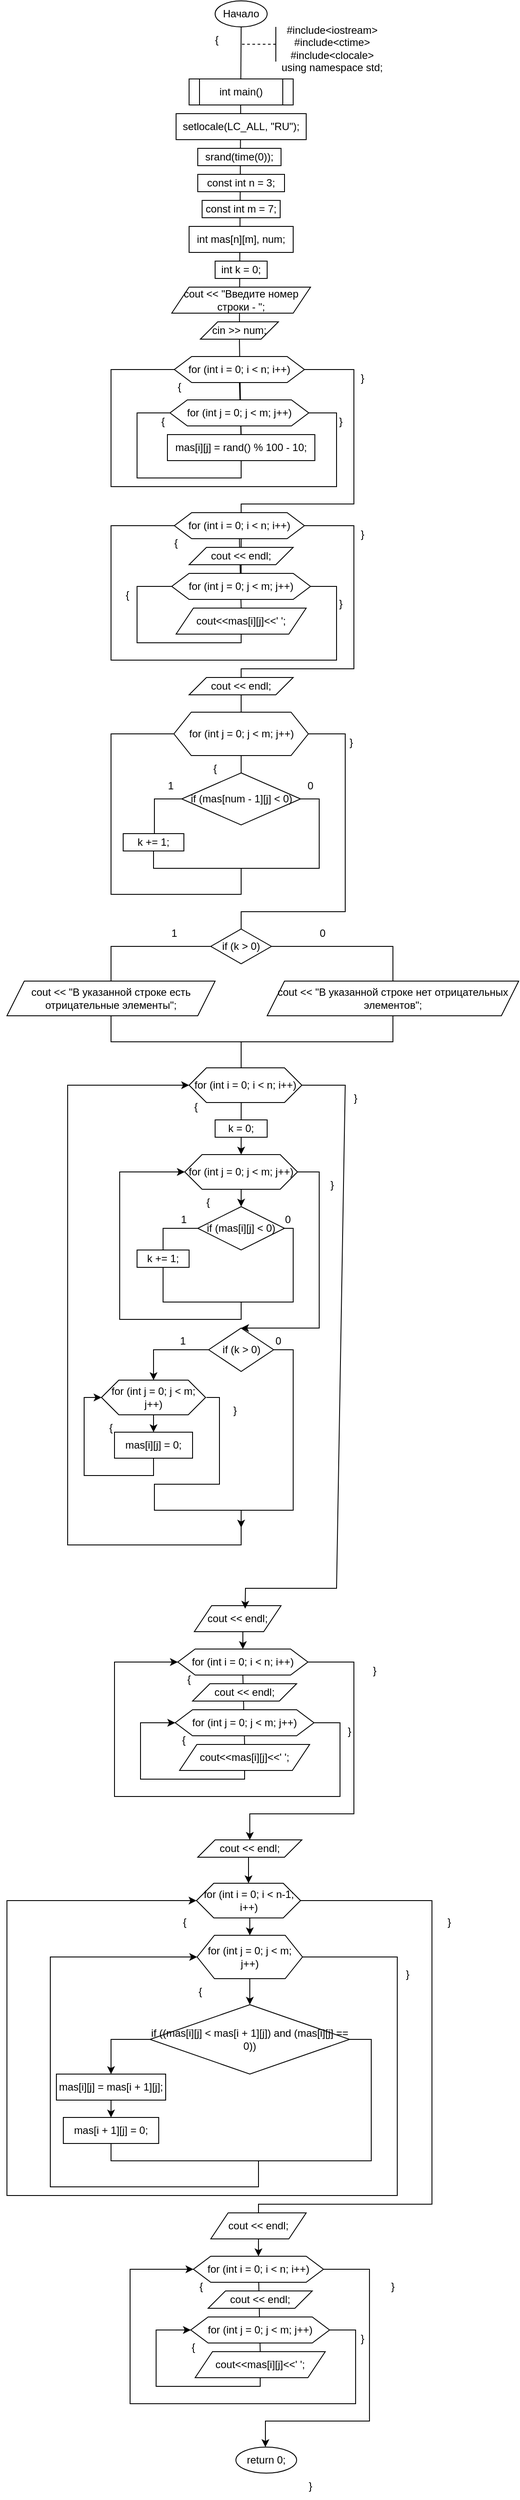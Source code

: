 <mxfile version="24.7.17">
  <diagram name="Страница — 1" id="JIwFbgNnXK1ozLhvX6v1">
    <mxGraphModel dx="2503" dy="1172" grid="1" gridSize="10" guides="1" tooltips="1" connect="1" arrows="1" fold="1" page="1" pageScale="1" pageWidth="827" pageHeight="1169" math="0" shadow="0">
      <root>
        <mxCell id="0" />
        <mxCell id="1" parent="0" />
        <mxCell id="l8vhdtD7TwplGJHoD4nW-23" value="" style="endArrow=none;html=1;rounded=0;entryX=0.5;entryY=1;entryDx=0;entryDy=0;exitX=0.5;exitY=0;exitDx=0;exitDy=0;" edge="1" parent="1" source="l8vhdtD7TwplGJHoD4nW-22" target="l8vhdtD7TwplGJHoD4nW-20">
          <mxGeometry width="50" height="50" relative="1" as="geometry">
            <mxPoint x="490" y="650" as="sourcePoint" />
            <mxPoint x="540" y="600" as="targetPoint" />
          </mxGeometry>
        </mxCell>
        <mxCell id="l8vhdtD7TwplGJHoD4nW-1" value="Начало" style="ellipse;whiteSpace=wrap;html=1;" vertex="1" parent="1">
          <mxGeometry x="450" y="10" width="60" height="30" as="geometry" />
        </mxCell>
        <mxCell id="l8vhdtD7TwplGJHoD4nW-2" value="" style="endArrow=none;html=1;rounded=0;entryX=0.5;entryY=1;entryDx=0;entryDy=0;" edge="1" parent="1" source="l8vhdtD7TwplGJHoD4nW-17" target="l8vhdtD7TwplGJHoD4nW-1">
          <mxGeometry width="50" height="50" relative="1" as="geometry">
            <mxPoint x="480" y="520" as="sourcePoint" />
            <mxPoint x="480" y="300" as="targetPoint" />
          </mxGeometry>
        </mxCell>
        <mxCell id="l8vhdtD7TwplGJHoD4nW-3" value="" style="endArrow=none;dashed=1;html=1;rounded=0;" edge="1" parent="1">
          <mxGeometry width="50" height="50" relative="1" as="geometry">
            <mxPoint x="520" y="60" as="sourcePoint" />
            <mxPoint x="480" y="60" as="targetPoint" />
          </mxGeometry>
        </mxCell>
        <mxCell id="l8vhdtD7TwplGJHoD4nW-4" value="" style="endArrow=none;html=1;rounded=0;" edge="1" parent="1">
          <mxGeometry width="50" height="50" relative="1" as="geometry">
            <mxPoint x="520" y="80" as="sourcePoint" />
            <mxPoint x="520" y="40" as="targetPoint" />
          </mxGeometry>
        </mxCell>
        <mxCell id="l8vhdtD7TwplGJHoD4nW-7" value="#include&amp;lt;iostream&amp;gt;&lt;div&gt;#include&amp;lt;ctime&amp;gt;&lt;br&gt;&lt;/div&gt;&lt;div&gt;#include&amp;lt;clocale&amp;gt;&lt;br&gt;&lt;/div&gt;&lt;div&gt;using namespace std;&lt;br&gt;&lt;/div&gt;" style="text;html=1;align=center;verticalAlign=middle;whiteSpace=wrap;rounded=0;" vertex="1" parent="1">
          <mxGeometry x="520" y="20" width="130" height="90" as="geometry" />
        </mxCell>
        <mxCell id="l8vhdtD7TwplGJHoD4nW-8" value="int main()" style="shape=process;whiteSpace=wrap;html=1;backgroundOutline=1;" vertex="1" parent="1">
          <mxGeometry x="420" y="100" width="120" height="30" as="geometry" />
        </mxCell>
        <mxCell id="l8vhdtD7TwplGJHoD4nW-9" value="setlocale(LC_ALL, &quot;RU&quot;);" style="rounded=0;whiteSpace=wrap;html=1;" vertex="1" parent="1">
          <mxGeometry x="405" y="140" width="150" height="30" as="geometry" />
        </mxCell>
        <mxCell id="l8vhdtD7TwplGJHoD4nW-10" value="srand(time(0));" style="rounded=0;whiteSpace=wrap;html=1;" vertex="1" parent="1">
          <mxGeometry x="430" y="180" width="96" height="20" as="geometry" />
        </mxCell>
        <mxCell id="l8vhdtD7TwplGJHoD4nW-11" value="const int n = 3;" style="rounded=0;whiteSpace=wrap;html=1;" vertex="1" parent="1">
          <mxGeometry x="430" y="210" width="100" height="20" as="geometry" />
        </mxCell>
        <mxCell id="l8vhdtD7TwplGJHoD4nW-12" value="const int m = 7;" style="rounded=0;whiteSpace=wrap;html=1;" vertex="1" parent="1">
          <mxGeometry x="435" y="240" width="90" height="20" as="geometry" />
        </mxCell>
        <mxCell id="l8vhdtD7TwplGJHoD4nW-13" value="int mas[n][m], num;" style="rounded=0;whiteSpace=wrap;html=1;" vertex="1" parent="1">
          <mxGeometry x="420" y="270" width="120" height="30" as="geometry" />
        </mxCell>
        <mxCell id="l8vhdtD7TwplGJHoD4nW-15" value="int k = 0;" style="rounded=0;whiteSpace=wrap;html=1;" vertex="1" parent="1">
          <mxGeometry x="450" y="310" width="60" height="20" as="geometry" />
        </mxCell>
        <mxCell id="l8vhdtD7TwplGJHoD4nW-16" value="cout &lt;&lt; &quot;Введите номер строки - &quot;;" style="shape=parallelogram;perimeter=parallelogramPerimeter;whiteSpace=wrap;html=1;fixedSize=1;" vertex="1" parent="1">
          <mxGeometry x="400" y="340" width="160" height="30" as="geometry" />
        </mxCell>
        <mxCell id="l8vhdtD7TwplGJHoD4nW-18" value="" style="endArrow=none;html=1;rounded=0;entryX=0.5;entryY=1;entryDx=0;entryDy=0;" edge="1" parent="1" target="l8vhdtD7TwplGJHoD4nW-17">
          <mxGeometry width="50" height="50" relative="1" as="geometry">
            <mxPoint x="480" y="520" as="sourcePoint" />
            <mxPoint x="480" y="40" as="targetPoint" />
          </mxGeometry>
        </mxCell>
        <mxCell id="l8vhdtD7TwplGJHoD4nW-17" value="cin &gt;&gt; num;" style="shape=parallelogram;perimeter=parallelogramPerimeter;whiteSpace=wrap;html=1;fixedSize=1;" vertex="1" parent="1">
          <mxGeometry x="433" y="380" width="90" height="20" as="geometry" />
        </mxCell>
        <mxCell id="l8vhdtD7TwplGJHoD4nW-20" value="for (int i = 0; i &lt; n; i++)" style="shape=hexagon;perimeter=hexagonPerimeter2;whiteSpace=wrap;html=1;fixedSize=1;" vertex="1" parent="1">
          <mxGeometry x="403" y="420" width="150" height="30" as="geometry" />
        </mxCell>
        <mxCell id="l8vhdtD7TwplGJHoD4nW-21" value="for (int j = 0; j &lt; m; j++)" style="shape=hexagon;perimeter=hexagonPerimeter2;whiteSpace=wrap;html=1;fixedSize=1;" vertex="1" parent="1">
          <mxGeometry x="398" y="470" width="160" height="30" as="geometry" />
        </mxCell>
        <mxCell id="l8vhdtD7TwplGJHoD4nW-22" value="mas[i][j] = rand() % 100 - 10;" style="rounded=0;whiteSpace=wrap;html=1;" vertex="1" parent="1">
          <mxGeometry x="395" y="510" width="170" height="30" as="geometry" />
        </mxCell>
        <mxCell id="l8vhdtD7TwplGJHoD4nW-24" value="" style="endArrow=none;html=1;rounded=0;entryX=0.5;entryY=1;entryDx=0;entryDy=0;exitX=0;exitY=0.5;exitDx=0;exitDy=0;" edge="1" parent="1" source="l8vhdtD7TwplGJHoD4nW-21" target="l8vhdtD7TwplGJHoD4nW-22">
          <mxGeometry width="50" height="50" relative="1" as="geometry">
            <mxPoint x="490" y="650" as="sourcePoint" />
            <mxPoint x="540" y="600" as="targetPoint" />
            <Array as="points">
              <mxPoint x="360" y="485" />
              <mxPoint x="360" y="560" />
              <mxPoint x="480" y="560" />
            </Array>
          </mxGeometry>
        </mxCell>
        <mxCell id="l8vhdtD7TwplGJHoD4nW-25" value="" style="endArrow=none;html=1;rounded=0;entryX=1;entryY=0.5;entryDx=0;entryDy=0;exitX=0;exitY=0.5;exitDx=0;exitDy=0;" edge="1" parent="1" source="l8vhdtD7TwplGJHoD4nW-20" target="l8vhdtD7TwplGJHoD4nW-21">
          <mxGeometry width="50" height="50" relative="1" as="geometry">
            <mxPoint x="490" y="650" as="sourcePoint" />
            <mxPoint x="540" y="600" as="targetPoint" />
            <Array as="points">
              <mxPoint x="330" y="435" />
              <mxPoint x="330" y="570" />
              <mxPoint x="590" y="570" />
              <mxPoint x="590" y="485" />
            </Array>
          </mxGeometry>
        </mxCell>
        <mxCell id="l8vhdtD7TwplGJHoD4nW-26" value="" style="endArrow=none;html=1;rounded=0;entryX=1;entryY=0.5;entryDx=0;entryDy=0;" edge="1" parent="1" target="l8vhdtD7TwplGJHoD4nW-20">
          <mxGeometry width="50" height="50" relative="1" as="geometry">
            <mxPoint x="480" y="670" as="sourcePoint" />
            <mxPoint x="540" y="600" as="targetPoint" />
            <Array as="points">
              <mxPoint x="480" y="590" />
              <mxPoint x="610" y="590" />
              <mxPoint x="610" y="435" />
            </Array>
          </mxGeometry>
        </mxCell>
        <mxCell id="l8vhdtD7TwplGJHoD4nW-34" value="" style="endArrow=none;html=1;rounded=0;entryX=0.5;entryY=1;entryDx=0;entryDy=0;exitX=0.5;exitY=0;exitDx=0;exitDy=0;" edge="1" parent="1" target="l8vhdtD7TwplGJHoD4nW-35">
          <mxGeometry width="50" height="50" relative="1" as="geometry">
            <mxPoint x="480" y="710" as="sourcePoint" />
            <mxPoint x="540" y="790" as="targetPoint" />
          </mxGeometry>
        </mxCell>
        <mxCell id="l8vhdtD7TwplGJHoD4nW-35" value="for (int i = 0; i &lt; n; i++)" style="shape=hexagon;perimeter=hexagonPerimeter2;whiteSpace=wrap;html=1;fixedSize=1;" vertex="1" parent="1">
          <mxGeometry x="403" y="600" width="150" height="30" as="geometry" />
        </mxCell>
        <mxCell id="l8vhdtD7TwplGJHoD4nW-36" value="for (int j = 0; j &lt; m; j++)" style="shape=hexagon;perimeter=hexagonPerimeter2;whiteSpace=wrap;html=1;fixedSize=1;" vertex="1" parent="1">
          <mxGeometry x="400" y="670" width="160" height="30" as="geometry" />
        </mxCell>
        <mxCell id="l8vhdtD7TwplGJHoD4nW-38" value="" style="endArrow=none;html=1;rounded=0;entryX=0.5;entryY=1;entryDx=0;entryDy=0;exitX=0;exitY=0.5;exitDx=0;exitDy=0;" edge="1" parent="1" source="l8vhdtD7TwplGJHoD4nW-36">
          <mxGeometry width="50" height="50" relative="1" as="geometry">
            <mxPoint x="490" y="840" as="sourcePoint" />
            <mxPoint x="480" y="740" as="targetPoint" />
            <Array as="points">
              <mxPoint x="360" y="685" />
              <mxPoint x="360" y="750" />
              <mxPoint x="480" y="750" />
            </Array>
          </mxGeometry>
        </mxCell>
        <mxCell id="l8vhdtD7TwplGJHoD4nW-39" value="" style="endArrow=none;html=1;rounded=0;entryX=1;entryY=0.5;entryDx=0;entryDy=0;exitX=0;exitY=0.5;exitDx=0;exitDy=0;" edge="1" parent="1" source="l8vhdtD7TwplGJHoD4nW-35" target="l8vhdtD7TwplGJHoD4nW-36">
          <mxGeometry width="50" height="50" relative="1" as="geometry">
            <mxPoint x="490" y="840" as="sourcePoint" />
            <mxPoint x="540" y="790" as="targetPoint" />
            <Array as="points">
              <mxPoint x="330" y="615" />
              <mxPoint x="330" y="770" />
              <mxPoint x="590" y="770" />
              <mxPoint x="590" y="685" />
            </Array>
          </mxGeometry>
        </mxCell>
        <mxCell id="l8vhdtD7TwplGJHoD4nW-40" value="" style="endArrow=none;html=1;rounded=0;entryX=1;entryY=0.5;entryDx=0;entryDy=0;" edge="1" parent="1" target="l8vhdtD7TwplGJHoD4nW-35">
          <mxGeometry width="50" height="50" relative="1" as="geometry">
            <mxPoint x="480" y="860" as="sourcePoint" />
            <mxPoint x="540" y="790" as="targetPoint" />
            <Array as="points">
              <mxPoint x="480" y="780" />
              <mxPoint x="610" y="780" />
              <mxPoint x="610" y="615" />
            </Array>
          </mxGeometry>
        </mxCell>
        <mxCell id="l8vhdtD7TwplGJHoD4nW-41" value="cout &lt;&lt; endl;" style="shape=parallelogram;perimeter=parallelogramPerimeter;whiteSpace=wrap;html=1;fixedSize=1;" vertex="1" parent="1">
          <mxGeometry x="420" y="640" width="120" height="20" as="geometry" />
        </mxCell>
        <mxCell id="l8vhdtD7TwplGJHoD4nW-43" value="cout&amp;lt;&amp;lt;mas[i][j]&amp;lt;&amp;lt;&#39; &#39;;" style="shape=parallelogram;perimeter=parallelogramPerimeter;whiteSpace=wrap;html=1;fixedSize=1;" vertex="1" parent="1">
          <mxGeometry x="405" y="710" width="150" height="30" as="geometry" />
        </mxCell>
        <mxCell id="l8vhdtD7TwplGJHoD4nW-44" value="cout &lt;&lt; endl;" style="shape=parallelogram;perimeter=parallelogramPerimeter;whiteSpace=wrap;html=1;fixedSize=1;" vertex="1" parent="1">
          <mxGeometry x="420" y="790" width="120" height="20" as="geometry" />
        </mxCell>
        <mxCell id="l8vhdtD7TwplGJHoD4nW-45" value="for (int j = 0; j &lt; m; j++)" style="shape=hexagon;perimeter=hexagonPerimeter2;whiteSpace=wrap;html=1;fixedSize=1;" vertex="1" parent="1">
          <mxGeometry x="402.5" y="830" width="155" height="50" as="geometry" />
        </mxCell>
        <mxCell id="l8vhdtD7TwplGJHoD4nW-46" value="if (mas[num - 1][j] &lt; 0)" style="rhombus;whiteSpace=wrap;html=1;" vertex="1" parent="1">
          <mxGeometry x="411.5" y="900" width="137" height="60" as="geometry" />
        </mxCell>
        <mxCell id="l8vhdtD7TwplGJHoD4nW-47" value="" style="endArrow=none;html=1;rounded=0;entryX=0.5;entryY=1;entryDx=0;entryDy=0;exitX=0.5;exitY=0;exitDx=0;exitDy=0;" edge="1" parent="1" source="l8vhdtD7TwplGJHoD4nW-46" target="l8vhdtD7TwplGJHoD4nW-45">
          <mxGeometry width="50" height="50" relative="1" as="geometry">
            <mxPoint x="430" y="800" as="sourcePoint" />
            <mxPoint x="480" y="750" as="targetPoint" />
          </mxGeometry>
        </mxCell>
        <mxCell id="l8vhdtD7TwplGJHoD4nW-48" value="" style="endArrow=none;html=1;rounded=0;entryX=0;entryY=0.5;entryDx=0;entryDy=0;" edge="1" parent="1" target="l8vhdtD7TwplGJHoD4nW-46">
          <mxGeometry width="50" height="50" relative="1" as="geometry">
            <mxPoint x="380" y="970" as="sourcePoint" />
            <mxPoint x="480" y="750" as="targetPoint" />
            <Array as="points">
              <mxPoint x="380" y="930" />
            </Array>
          </mxGeometry>
        </mxCell>
        <mxCell id="l8vhdtD7TwplGJHoD4nW-49" value="k += 1;" style="rounded=0;whiteSpace=wrap;html=1;" vertex="1" parent="1">
          <mxGeometry x="344" y="970" width="70" height="20" as="geometry" />
        </mxCell>
        <mxCell id="l8vhdtD7TwplGJHoD4nW-53" value="" style="endArrow=none;html=1;rounded=0;entryX=1;entryY=0.5;entryDx=0;entryDy=0;exitX=0.5;exitY=1;exitDx=0;exitDy=0;" edge="1" parent="1" source="l8vhdtD7TwplGJHoD4nW-49" target="l8vhdtD7TwplGJHoD4nW-46">
          <mxGeometry width="50" height="50" relative="1" as="geometry">
            <mxPoint x="490" y="1020" as="sourcePoint" />
            <mxPoint x="480" y="750" as="targetPoint" />
            <Array as="points">
              <mxPoint x="379" y="1010" />
              <mxPoint x="570" y="1010" />
              <mxPoint x="570" y="930" />
            </Array>
          </mxGeometry>
        </mxCell>
        <mxCell id="l8vhdtD7TwplGJHoD4nW-54" value="" style="endArrow=none;html=1;rounded=0;exitX=0;exitY=0.5;exitDx=0;exitDy=0;" edge="1" parent="1" source="l8vhdtD7TwplGJHoD4nW-45">
          <mxGeometry width="50" height="50" relative="1" as="geometry">
            <mxPoint x="480" y="1030" as="sourcePoint" />
            <mxPoint x="480" y="1010" as="targetPoint" />
            <Array as="points">
              <mxPoint x="330" y="855" />
              <mxPoint x="330" y="1040" />
              <mxPoint x="480" y="1040" />
            </Array>
          </mxGeometry>
        </mxCell>
        <mxCell id="l8vhdtD7TwplGJHoD4nW-55" value="" style="endArrow=none;html=1;rounded=0;entryX=1;entryY=0.5;entryDx=0;entryDy=0;" edge="1" parent="1" target="l8vhdtD7TwplGJHoD4nW-45">
          <mxGeometry width="50" height="50" relative="1" as="geometry">
            <mxPoint x="480" y="1080" as="sourcePoint" />
            <mxPoint x="480" y="850" as="targetPoint" />
            <Array as="points">
              <mxPoint x="480" y="1060" />
              <mxPoint x="600" y="1060" />
              <mxPoint x="600" y="855" />
            </Array>
          </mxGeometry>
        </mxCell>
        <mxCell id="l8vhdtD7TwplGJHoD4nW-56" value="if (k &gt; 0)" style="rhombus;whiteSpace=wrap;html=1;" vertex="1" parent="1">
          <mxGeometry x="445" y="1080" width="70" height="40" as="geometry" />
        </mxCell>
        <mxCell id="l8vhdtD7TwplGJHoD4nW-57" value="cout &lt;&lt; &quot;В указанной строке есть отрицательные элементы&quot;;" style="shape=parallelogram;perimeter=parallelogramPerimeter;whiteSpace=wrap;html=1;fixedSize=1;" vertex="1" parent="1">
          <mxGeometry x="210" y="1140" width="240" height="40" as="geometry" />
        </mxCell>
        <mxCell id="l8vhdtD7TwplGJHoD4nW-58" value="cout &lt;&lt; &quot;В указанной строке нет отрицательных элементов&quot;;" style="shape=parallelogram;perimeter=parallelogramPerimeter;whiteSpace=wrap;html=1;fixedSize=1;" vertex="1" parent="1">
          <mxGeometry x="510" y="1140" width="290" height="40" as="geometry" />
        </mxCell>
        <mxCell id="l8vhdtD7TwplGJHoD4nW-59" value="" style="endArrow=none;html=1;rounded=0;entryX=0;entryY=0.5;entryDx=0;entryDy=0;exitX=0.5;exitY=0;exitDx=0;exitDy=0;" edge="1" parent="1" source="l8vhdtD7TwplGJHoD4nW-57" target="l8vhdtD7TwplGJHoD4nW-56">
          <mxGeometry width="50" height="50" relative="1" as="geometry">
            <mxPoint x="500" y="1190" as="sourcePoint" />
            <mxPoint x="550" y="1140" as="targetPoint" />
            <Array as="points">
              <mxPoint x="330" y="1100" />
            </Array>
          </mxGeometry>
        </mxCell>
        <mxCell id="l8vhdtD7TwplGJHoD4nW-60" value="" style="endArrow=none;html=1;rounded=0;entryX=1;entryY=0.5;entryDx=0;entryDy=0;exitX=0.5;exitY=0;exitDx=0;exitDy=0;" edge="1" parent="1" source="l8vhdtD7TwplGJHoD4nW-58" target="l8vhdtD7TwplGJHoD4nW-56">
          <mxGeometry width="50" height="50" relative="1" as="geometry">
            <mxPoint x="500" y="1190" as="sourcePoint" />
            <mxPoint x="550" y="1140" as="targetPoint" />
            <Array as="points">
              <mxPoint x="655" y="1100" />
            </Array>
          </mxGeometry>
        </mxCell>
        <mxCell id="l8vhdtD7TwplGJHoD4nW-61" value="" style="endArrow=none;html=1;rounded=0;entryX=0.5;entryY=1;entryDx=0;entryDy=0;exitX=0.5;exitY=1;exitDx=0;exitDy=0;" edge="1" parent="1" source="l8vhdtD7TwplGJHoD4nW-58" target="l8vhdtD7TwplGJHoD4nW-57">
          <mxGeometry width="50" height="50" relative="1" as="geometry">
            <mxPoint x="500" y="1190" as="sourcePoint" />
            <mxPoint x="550" y="1140" as="targetPoint" />
            <Array as="points">
              <mxPoint x="655" y="1210" />
              <mxPoint x="330" y="1210" />
            </Array>
          </mxGeometry>
        </mxCell>
        <mxCell id="l8vhdtD7TwplGJHoD4nW-62" value="" style="endArrow=none;html=1;rounded=0;" edge="1" parent="1">
          <mxGeometry width="50" height="50" relative="1" as="geometry">
            <mxPoint x="480" y="1240" as="sourcePoint" />
            <mxPoint x="480" y="1210" as="targetPoint" />
          </mxGeometry>
        </mxCell>
        <mxCell id="l8vhdtD7TwplGJHoD4nW-63" value="for (int i = 0; i &lt; n; i++)" style="shape=hexagon;perimeter=hexagonPerimeter2;whiteSpace=wrap;html=1;fixedSize=1;" vertex="1" parent="1">
          <mxGeometry x="420" y="1240" width="130" height="40" as="geometry" />
        </mxCell>
        <mxCell id="l8vhdtD7TwplGJHoD4nW-71" style="edgeStyle=orthogonalEdgeStyle;rounded=0;orthogonalLoop=1;jettySize=auto;html=1;exitX=0.5;exitY=1;exitDx=0;exitDy=0;entryX=0.5;entryY=0;entryDx=0;entryDy=0;" edge="1" parent="1" source="l8vhdtD7TwplGJHoD4nW-64" target="l8vhdtD7TwplGJHoD4nW-70">
          <mxGeometry relative="1" as="geometry" />
        </mxCell>
        <mxCell id="l8vhdtD7TwplGJHoD4nW-64" value="k = 0;" style="rounded=0;whiteSpace=wrap;html=1;" vertex="1" parent="1">
          <mxGeometry x="450" y="1300" width="60" height="20" as="geometry" />
        </mxCell>
        <mxCell id="l8vhdtD7TwplGJHoD4nW-65" value="" style="endArrow=none;html=1;rounded=0;entryX=0.462;entryY=1;entryDx=0;entryDy=0;exitX=0.5;exitY=0;exitDx=0;exitDy=0;entryPerimeter=0;" edge="1" parent="1" source="l8vhdtD7TwplGJHoD4nW-64" target="l8vhdtD7TwplGJHoD4nW-63">
          <mxGeometry width="50" height="50" relative="1" as="geometry">
            <mxPoint x="500" y="1190" as="sourcePoint" />
            <mxPoint x="550" y="1140" as="targetPoint" />
          </mxGeometry>
        </mxCell>
        <mxCell id="l8vhdtD7TwplGJHoD4nW-73" style="edgeStyle=orthogonalEdgeStyle;rounded=0;orthogonalLoop=1;jettySize=auto;html=1;exitX=0.5;exitY=1;exitDx=0;exitDy=0;entryX=0.5;entryY=0;entryDx=0;entryDy=0;" edge="1" parent="1" source="l8vhdtD7TwplGJHoD4nW-70">
          <mxGeometry relative="1" as="geometry">
            <mxPoint x="480" y="1400" as="targetPoint" />
          </mxGeometry>
        </mxCell>
        <mxCell id="l8vhdtD7TwplGJHoD4nW-70" value="for (int j = 0; j &lt; m; j++)" style="shape=hexagon;perimeter=hexagonPerimeter2;whiteSpace=wrap;html=1;fixedSize=1;" vertex="1" parent="1">
          <mxGeometry x="415" y="1340" width="130" height="40" as="geometry" />
        </mxCell>
        <mxCell id="l8vhdtD7TwplGJHoD4nW-74" value="if (mas[i][j] &lt; 0)" style="rhombus;whiteSpace=wrap;html=1;" vertex="1" parent="1">
          <mxGeometry x="430" y="1400" width="100" height="50" as="geometry" />
        </mxCell>
        <mxCell id="l8vhdtD7TwplGJHoD4nW-75" value="k += 1;" style="rounded=0;whiteSpace=wrap;html=1;" vertex="1" parent="1">
          <mxGeometry x="360" y="1450" width="60" height="20" as="geometry" />
        </mxCell>
        <mxCell id="l8vhdtD7TwplGJHoD4nW-76" value="" style="endArrow=none;html=1;rounded=0;entryX=0;entryY=0.5;entryDx=0;entryDy=0;exitX=0.5;exitY=0;exitDx=0;exitDy=0;" edge="1" parent="1" source="l8vhdtD7TwplGJHoD4nW-75" target="l8vhdtD7TwplGJHoD4nW-74">
          <mxGeometry width="50" height="50" relative="1" as="geometry">
            <mxPoint x="500" y="1490" as="sourcePoint" />
            <mxPoint x="550" y="1440" as="targetPoint" />
            <Array as="points">
              <mxPoint x="390" y="1425" />
            </Array>
          </mxGeometry>
        </mxCell>
        <mxCell id="l8vhdtD7TwplGJHoD4nW-81" style="edgeStyle=orthogonalEdgeStyle;rounded=0;orthogonalLoop=1;jettySize=auto;html=1;exitX=0;exitY=0.5;exitDx=0;exitDy=0;entryX=0.5;entryY=0;entryDx=0;entryDy=0;" edge="1" parent="1" source="l8vhdtD7TwplGJHoD4nW-79" target="l8vhdtD7TwplGJHoD4nW-80">
          <mxGeometry relative="1" as="geometry" />
        </mxCell>
        <mxCell id="l8vhdtD7TwplGJHoD4nW-79" value="if (k &gt; 0)" style="rhombus;whiteSpace=wrap;html=1;" vertex="1" parent="1">
          <mxGeometry x="442.5" y="1540" width="75" height="50" as="geometry" />
        </mxCell>
        <mxCell id="l8vhdtD7TwplGJHoD4nW-83" style="edgeStyle=orthogonalEdgeStyle;rounded=0;orthogonalLoop=1;jettySize=auto;html=1;exitX=0.5;exitY=1;exitDx=0;exitDy=0;entryX=0.5;entryY=0;entryDx=0;entryDy=0;" edge="1" parent="1" source="l8vhdtD7TwplGJHoD4nW-80" target="l8vhdtD7TwplGJHoD4nW-82">
          <mxGeometry relative="1" as="geometry" />
        </mxCell>
        <mxCell id="l8vhdtD7TwplGJHoD4nW-80" value="for (int j = 0; j &lt; m; j++)" style="shape=hexagon;perimeter=hexagonPerimeter2;whiteSpace=wrap;html=1;fixedSize=1;" vertex="1" parent="1">
          <mxGeometry x="319" y="1600" width="120" height="40" as="geometry" />
        </mxCell>
        <mxCell id="l8vhdtD7TwplGJHoD4nW-84" style="edgeStyle=orthogonalEdgeStyle;rounded=0;orthogonalLoop=1;jettySize=auto;html=1;exitX=0.5;exitY=1;exitDx=0;exitDy=0;entryX=0;entryY=0.5;entryDx=0;entryDy=0;" edge="1" parent="1" source="l8vhdtD7TwplGJHoD4nW-82" target="l8vhdtD7TwplGJHoD4nW-80">
          <mxGeometry relative="1" as="geometry" />
        </mxCell>
        <mxCell id="l8vhdtD7TwplGJHoD4nW-82" value="mas[i][j] = 0;" style="rounded=0;whiteSpace=wrap;html=1;" vertex="1" parent="1">
          <mxGeometry x="334" y="1660" width="90" height="30" as="geometry" />
        </mxCell>
        <mxCell id="l8vhdtD7TwplGJHoD4nW-87" value="" style="endArrow=classic;html=1;rounded=0;" edge="1" parent="1">
          <mxGeometry width="50" height="50" relative="1" as="geometry">
            <mxPoint x="440" y="1620" as="sourcePoint" />
            <mxPoint x="480" y="1770" as="targetPoint" />
            <Array as="points">
              <mxPoint x="455" y="1620" />
              <mxPoint x="455" y="1720" />
              <mxPoint x="380" y="1720" />
              <mxPoint x="380" y="1750" />
              <mxPoint x="480" y="1750" />
            </Array>
          </mxGeometry>
        </mxCell>
        <mxCell id="l8vhdtD7TwplGJHoD4nW-88" value="" style="endArrow=classic;html=1;rounded=0;exitX=1;exitY=0.5;exitDx=0;exitDy=0;entryX=0;entryY=0.5;entryDx=0;entryDy=0;" edge="1" parent="1" source="l8vhdtD7TwplGJHoD4nW-79" target="l8vhdtD7TwplGJHoD4nW-63">
          <mxGeometry width="50" height="50" relative="1" as="geometry">
            <mxPoint x="450" y="1580" as="sourcePoint" />
            <mxPoint x="430" y="1790" as="targetPoint" />
            <Array as="points">
              <mxPoint x="540" y="1565" />
              <mxPoint x="540" y="1750" />
              <mxPoint x="480" y="1750" />
              <mxPoint x="480" y="1790" />
              <mxPoint x="280" y="1790" />
              <mxPoint x="280" y="1360" />
              <mxPoint x="280" y="1260" />
            </Array>
          </mxGeometry>
        </mxCell>
        <mxCell id="l8vhdtD7TwplGJHoD4nW-100" style="edgeStyle=orthogonalEdgeStyle;rounded=0;orthogonalLoop=1;jettySize=auto;html=1;exitX=0.5;exitY=1;exitDx=0;exitDy=0;entryX=0.5;entryY=0;entryDx=0;entryDy=0;" edge="1" parent="1" source="l8vhdtD7TwplGJHoD4nW-91" target="l8vhdtD7TwplGJHoD4nW-93">
          <mxGeometry relative="1" as="geometry" />
        </mxCell>
        <mxCell id="l8vhdtD7TwplGJHoD4nW-91" value="cout &lt;&lt; endl;" style="shape=parallelogram;perimeter=parallelogramPerimeter;whiteSpace=wrap;html=1;fixedSize=1;" vertex="1" parent="1">
          <mxGeometry x="426" y="1860" width="100" height="30" as="geometry" />
        </mxCell>
        <mxCell id="l8vhdtD7TwplGJHoD4nW-92" value="" style="endArrow=none;html=1;rounded=0;entryX=0.5;entryY=1;entryDx=0;entryDy=0;exitX=0.5;exitY=0;exitDx=0;exitDy=0;" edge="1" parent="1" target="l8vhdtD7TwplGJHoD4nW-93">
          <mxGeometry width="50" height="50" relative="1" as="geometry">
            <mxPoint x="484" y="2020" as="sourcePoint" />
            <mxPoint x="544" y="2100" as="targetPoint" />
          </mxGeometry>
        </mxCell>
        <mxCell id="l8vhdtD7TwplGJHoD4nW-102" style="edgeStyle=orthogonalEdgeStyle;rounded=0;orthogonalLoop=1;jettySize=auto;html=1;exitX=1;exitY=0.5;exitDx=0;exitDy=0;entryX=0.5;entryY=0;entryDx=0;entryDy=0;" edge="1" parent="1" source="l8vhdtD7TwplGJHoD4nW-93" target="l8vhdtD7TwplGJHoD4nW-99">
          <mxGeometry relative="1" as="geometry">
            <mxPoint x="530" y="2090" as="targetPoint" />
            <Array as="points">
              <mxPoint x="610" y="1925" />
              <mxPoint x="610" y="2100" />
              <mxPoint x="490" y="2100" />
            </Array>
          </mxGeometry>
        </mxCell>
        <mxCell id="l8vhdtD7TwplGJHoD4nW-93" value="for (int i = 0; i &lt; n; i++)" style="shape=hexagon;perimeter=hexagonPerimeter2;whiteSpace=wrap;html=1;fixedSize=1;" vertex="1" parent="1">
          <mxGeometry x="407" y="1910" width="150" height="30" as="geometry" />
        </mxCell>
        <mxCell id="l8vhdtD7TwplGJHoD4nW-94" value="for (int j = 0; j &lt; m; j++)" style="shape=hexagon;perimeter=hexagonPerimeter2;whiteSpace=wrap;html=1;fixedSize=1;" vertex="1" parent="1">
          <mxGeometry x="404" y="1980" width="160" height="30" as="geometry" />
        </mxCell>
        <mxCell id="l8vhdtD7TwplGJHoD4nW-95" value="" style="endArrow=none;html=1;rounded=0;entryX=0.5;entryY=1;entryDx=0;entryDy=0;exitX=0;exitY=0.5;exitDx=0;exitDy=0;" edge="1" parent="1" source="l8vhdtD7TwplGJHoD4nW-94">
          <mxGeometry width="50" height="50" relative="1" as="geometry">
            <mxPoint x="494" y="2150" as="sourcePoint" />
            <mxPoint x="484" y="2050" as="targetPoint" />
            <Array as="points">
              <mxPoint x="364" y="1995" />
              <mxPoint x="364" y="2060" />
              <mxPoint x="484" y="2060" />
            </Array>
          </mxGeometry>
        </mxCell>
        <mxCell id="l8vhdtD7TwplGJHoD4nW-96" value="" style="endArrow=none;html=1;rounded=0;entryX=1;entryY=0.5;entryDx=0;entryDy=0;exitX=0;exitY=0.5;exitDx=0;exitDy=0;" edge="1" parent="1" source="l8vhdtD7TwplGJHoD4nW-93" target="l8vhdtD7TwplGJHoD4nW-94">
          <mxGeometry width="50" height="50" relative="1" as="geometry">
            <mxPoint x="494" y="2150" as="sourcePoint" />
            <mxPoint x="544" y="2100" as="targetPoint" />
            <Array as="points">
              <mxPoint x="334" y="1925" />
              <mxPoint x="334" y="2080" />
              <mxPoint x="594" y="2080" />
              <mxPoint x="594" y="1995" />
            </Array>
          </mxGeometry>
        </mxCell>
        <mxCell id="l8vhdtD7TwplGJHoD4nW-97" value="cout &lt;&lt; endl;" style="shape=parallelogram;perimeter=parallelogramPerimeter;whiteSpace=wrap;html=1;fixedSize=1;" vertex="1" parent="1">
          <mxGeometry x="424" y="1950" width="120" height="20" as="geometry" />
        </mxCell>
        <mxCell id="l8vhdtD7TwplGJHoD4nW-98" value="cout&amp;lt;&amp;lt;mas[i][j]&amp;lt;&amp;lt;&#39; &#39;;" style="shape=parallelogram;perimeter=parallelogramPerimeter;whiteSpace=wrap;html=1;fixedSize=1;" vertex="1" parent="1">
          <mxGeometry x="409" y="2020" width="150" height="30" as="geometry" />
        </mxCell>
        <mxCell id="l8vhdtD7TwplGJHoD4nW-105" style="edgeStyle=orthogonalEdgeStyle;rounded=0;orthogonalLoop=1;jettySize=auto;html=1;exitX=0.5;exitY=1;exitDx=0;exitDy=0;entryX=0.5;entryY=0;entryDx=0;entryDy=0;" edge="1" parent="1" source="l8vhdtD7TwplGJHoD4nW-99" target="l8vhdtD7TwplGJHoD4nW-104">
          <mxGeometry relative="1" as="geometry" />
        </mxCell>
        <mxCell id="l8vhdtD7TwplGJHoD4nW-99" value="cout &lt;&lt; endl;" style="shape=parallelogram;perimeter=parallelogramPerimeter;whiteSpace=wrap;html=1;fixedSize=1;" vertex="1" parent="1">
          <mxGeometry x="430" y="2130" width="120" height="20" as="geometry" />
        </mxCell>
        <mxCell id="l8vhdtD7TwplGJHoD4nW-101" value="" style="endArrow=classic;html=1;rounded=0;entryX=0;entryY=0.5;entryDx=0;entryDy=0;" edge="1" parent="1" target="l8vhdtD7TwplGJHoD4nW-93">
          <mxGeometry width="50" height="50" relative="1" as="geometry">
            <mxPoint x="340" y="1925" as="sourcePoint" />
            <mxPoint x="384" y="1880" as="targetPoint" />
          </mxGeometry>
        </mxCell>
        <mxCell id="l8vhdtD7TwplGJHoD4nW-103" value="" style="endArrow=classic;html=1;rounded=0;entryX=0;entryY=0.5;entryDx=0;entryDy=0;" edge="1" parent="1" target="l8vhdtD7TwplGJHoD4nW-94">
          <mxGeometry width="50" height="50" relative="1" as="geometry">
            <mxPoint x="370" y="1995" as="sourcePoint" />
            <mxPoint x="460" y="1990" as="targetPoint" />
          </mxGeometry>
        </mxCell>
        <mxCell id="l8vhdtD7TwplGJHoD4nW-107" style="edgeStyle=orthogonalEdgeStyle;rounded=0;orthogonalLoop=1;jettySize=auto;html=1;exitX=0.5;exitY=1;exitDx=0;exitDy=0;entryX=0.5;entryY=0;entryDx=0;entryDy=0;" edge="1" parent="1" source="l8vhdtD7TwplGJHoD4nW-104" target="l8vhdtD7TwplGJHoD4nW-106">
          <mxGeometry relative="1" as="geometry" />
        </mxCell>
        <mxCell id="l8vhdtD7TwplGJHoD4nW-104" value="for (int i = 0; i &lt; n-1; i++)" style="shape=hexagon;perimeter=hexagonPerimeter2;whiteSpace=wrap;html=1;fixedSize=1;" vertex="1" parent="1">
          <mxGeometry x="428.5" y="2180" width="120" height="40" as="geometry" />
        </mxCell>
        <mxCell id="l8vhdtD7TwplGJHoD4nW-109" style="edgeStyle=orthogonalEdgeStyle;rounded=0;orthogonalLoop=1;jettySize=auto;html=1;exitX=0.5;exitY=1;exitDx=0;exitDy=0;entryX=0.5;entryY=0;entryDx=0;entryDy=0;" edge="1" parent="1" source="l8vhdtD7TwplGJHoD4nW-106" target="l8vhdtD7TwplGJHoD4nW-108">
          <mxGeometry relative="1" as="geometry" />
        </mxCell>
        <mxCell id="l8vhdtD7TwplGJHoD4nW-106" value="for (int j = 0; j &lt; m; j++)" style="shape=hexagon;perimeter=hexagonPerimeter2;whiteSpace=wrap;html=1;fixedSize=1;" vertex="1" parent="1">
          <mxGeometry x="429.25" y="2240" width="121.5" height="50" as="geometry" />
        </mxCell>
        <mxCell id="l8vhdtD7TwplGJHoD4nW-111" style="edgeStyle=orthogonalEdgeStyle;rounded=0;orthogonalLoop=1;jettySize=auto;html=1;exitX=0;exitY=0.5;exitDx=0;exitDy=0;entryX=0.5;entryY=0;entryDx=0;entryDy=0;" edge="1" parent="1" source="l8vhdtD7TwplGJHoD4nW-108" target="l8vhdtD7TwplGJHoD4nW-110">
          <mxGeometry relative="1" as="geometry" />
        </mxCell>
        <mxCell id="l8vhdtD7TwplGJHoD4nW-108" value="if ((mas[i][j] &lt; mas[i + 1][j]) and (mas[i][j] == 0))" style="rhombus;whiteSpace=wrap;html=1;" vertex="1" parent="1">
          <mxGeometry x="375" y="2320" width="230" height="80" as="geometry" />
        </mxCell>
        <mxCell id="l8vhdtD7TwplGJHoD4nW-113" style="edgeStyle=orthogonalEdgeStyle;rounded=0;orthogonalLoop=1;jettySize=auto;html=1;exitX=0.5;exitY=1;exitDx=0;exitDy=0;entryX=0.5;entryY=0;entryDx=0;entryDy=0;" edge="1" parent="1" source="l8vhdtD7TwplGJHoD4nW-110" target="l8vhdtD7TwplGJHoD4nW-112">
          <mxGeometry relative="1" as="geometry" />
        </mxCell>
        <mxCell id="l8vhdtD7TwplGJHoD4nW-110" value="mas[i][j] = mas[i + 1][j];" style="rounded=0;whiteSpace=wrap;html=1;" vertex="1" parent="1">
          <mxGeometry x="267" y="2400" width="126" height="30" as="geometry" />
        </mxCell>
        <mxCell id="l8vhdtD7TwplGJHoD4nW-112" value="mas[i + 1][j] = 0;" style="rounded=0;whiteSpace=wrap;html=1;" vertex="1" parent="1">
          <mxGeometry x="275" y="2450" width="110" height="30" as="geometry" />
        </mxCell>
        <mxCell id="l8vhdtD7TwplGJHoD4nW-114" value="" style="endArrow=none;html=1;rounded=0;entryX=1;entryY=0.5;entryDx=0;entryDy=0;exitX=0.5;exitY=1;exitDx=0;exitDy=0;" edge="1" parent="1" source="l8vhdtD7TwplGJHoD4nW-112" target="l8vhdtD7TwplGJHoD4nW-108">
          <mxGeometry width="50" height="50" relative="1" as="geometry">
            <mxPoint x="510" y="2520" as="sourcePoint" />
            <mxPoint x="560" y="2470" as="targetPoint" />
            <Array as="points">
              <mxPoint x="330" y="2500" />
              <mxPoint x="630" y="2500" />
              <mxPoint x="630" y="2440" />
              <mxPoint x="630" y="2360" />
            </Array>
          </mxGeometry>
        </mxCell>
        <mxCell id="l8vhdtD7TwplGJHoD4nW-115" value="" style="endArrow=classic;html=1;rounded=0;entryX=0;entryY=0.5;entryDx=0;entryDy=0;" edge="1" parent="1" target="l8vhdtD7TwplGJHoD4nW-106">
          <mxGeometry width="50" height="50" relative="1" as="geometry">
            <mxPoint x="500" y="2500" as="sourcePoint" />
            <mxPoint x="500" y="2520" as="targetPoint" />
            <Array as="points">
              <mxPoint x="500" y="2530" />
              <mxPoint x="260" y="2530" />
              <mxPoint x="260" y="2265" />
            </Array>
          </mxGeometry>
        </mxCell>
        <mxCell id="l8vhdtD7TwplGJHoD4nW-118" value="" style="endArrow=none;html=1;rounded=0;exitX=0.5;exitY=0;exitDx=0;exitDy=0;" edge="1" parent="1" target="l8vhdtD7TwplGJHoD4nW-120">
          <mxGeometry width="50" height="50" relative="1" as="geometry">
            <mxPoint x="501.97" y="2720" as="sourcePoint" />
            <mxPoint x="561.97" y="2800" as="targetPoint" />
          </mxGeometry>
        </mxCell>
        <mxCell id="l8vhdtD7TwplGJHoD4nW-119" style="edgeStyle=orthogonalEdgeStyle;rounded=0;orthogonalLoop=1;jettySize=auto;html=1;exitX=1;exitY=0.5;exitDx=0;exitDy=0;entryX=0.5;entryY=0;entryDx=0;entryDy=0;" edge="1" parent="1" source="l8vhdtD7TwplGJHoD4nW-120">
          <mxGeometry relative="1" as="geometry">
            <mxPoint x="507.97" y="2830" as="targetPoint" />
            <Array as="points">
              <mxPoint x="627.97" y="2625" />
              <mxPoint x="627.97" y="2800" />
              <mxPoint x="507.97" y="2800" />
            </Array>
          </mxGeometry>
        </mxCell>
        <mxCell id="l8vhdtD7TwplGJHoD4nW-120" value="for (int i = 0; i &lt; n; i++)" style="shape=hexagon;perimeter=hexagonPerimeter2;whiteSpace=wrap;html=1;fixedSize=1;" vertex="1" parent="1">
          <mxGeometry x="424.97" y="2610" width="150" height="30" as="geometry" />
        </mxCell>
        <mxCell id="l8vhdtD7TwplGJHoD4nW-121" value="for (int j = 0; j &lt; m; j++)" style="shape=hexagon;perimeter=hexagonPerimeter2;whiteSpace=wrap;html=1;fixedSize=1;" vertex="1" parent="1">
          <mxGeometry x="421.97" y="2680" width="160" height="30" as="geometry" />
        </mxCell>
        <mxCell id="l8vhdtD7TwplGJHoD4nW-122" value="" style="endArrow=none;html=1;rounded=0;entryX=0.5;entryY=1;entryDx=0;entryDy=0;exitX=0;exitY=0.5;exitDx=0;exitDy=0;" edge="1" parent="1" source="l8vhdtD7TwplGJHoD4nW-121">
          <mxGeometry width="50" height="50" relative="1" as="geometry">
            <mxPoint x="511.97" y="2850" as="sourcePoint" />
            <mxPoint x="501.97" y="2750" as="targetPoint" />
            <Array as="points">
              <mxPoint x="381.97" y="2695" />
              <mxPoint x="381.97" y="2760" />
              <mxPoint x="501.97" y="2760" />
            </Array>
          </mxGeometry>
        </mxCell>
        <mxCell id="l8vhdtD7TwplGJHoD4nW-123" value="" style="endArrow=none;html=1;rounded=0;entryX=1;entryY=0.5;entryDx=0;entryDy=0;exitX=0;exitY=0.5;exitDx=0;exitDy=0;" edge="1" parent="1" source="l8vhdtD7TwplGJHoD4nW-120" target="l8vhdtD7TwplGJHoD4nW-121">
          <mxGeometry width="50" height="50" relative="1" as="geometry">
            <mxPoint x="511.97" y="2850" as="sourcePoint" />
            <mxPoint x="561.97" y="2800" as="targetPoint" />
            <Array as="points">
              <mxPoint x="351.97" y="2625" />
              <mxPoint x="351.97" y="2780" />
              <mxPoint x="611.97" y="2780" />
              <mxPoint x="611.97" y="2695" />
            </Array>
          </mxGeometry>
        </mxCell>
        <mxCell id="l8vhdtD7TwplGJHoD4nW-124" value="cout &lt;&lt; endl;" style="shape=parallelogram;perimeter=parallelogramPerimeter;whiteSpace=wrap;html=1;fixedSize=1;" vertex="1" parent="1">
          <mxGeometry x="441.97" y="2650" width="120" height="20" as="geometry" />
        </mxCell>
        <mxCell id="l8vhdtD7TwplGJHoD4nW-125" value="cout&amp;lt;&amp;lt;mas[i][j]&amp;lt;&amp;lt;&#39; &#39;;" style="shape=parallelogram;perimeter=parallelogramPerimeter;whiteSpace=wrap;html=1;fixedSize=1;" vertex="1" parent="1">
          <mxGeometry x="426.97" y="2720" width="150" height="30" as="geometry" />
        </mxCell>
        <mxCell id="l8vhdtD7TwplGJHoD4nW-126" value="" style="endArrow=classic;html=1;rounded=0;entryX=0;entryY=0.5;entryDx=0;entryDy=0;" edge="1" parent="1" target="l8vhdtD7TwplGJHoD4nW-120">
          <mxGeometry width="50" height="50" relative="1" as="geometry">
            <mxPoint x="357.97" y="2625" as="sourcePoint" />
            <mxPoint x="401.97" y="2580" as="targetPoint" />
          </mxGeometry>
        </mxCell>
        <mxCell id="l8vhdtD7TwplGJHoD4nW-127" value="" style="endArrow=classic;html=1;rounded=0;entryX=0;entryY=0.5;entryDx=0;entryDy=0;" edge="1" parent="1" target="l8vhdtD7TwplGJHoD4nW-121">
          <mxGeometry width="50" height="50" relative="1" as="geometry">
            <mxPoint x="387.97" y="2695" as="sourcePoint" />
            <mxPoint x="477.97" y="2690" as="targetPoint" />
          </mxGeometry>
        </mxCell>
        <mxCell id="l8vhdtD7TwplGJHoD4nW-128" value="return 0;" style="ellipse;whiteSpace=wrap;html=1;" vertex="1" parent="1">
          <mxGeometry x="473.97" y="2830" width="70" height="30" as="geometry" />
        </mxCell>
        <mxCell id="l8vhdtD7TwplGJHoD4nW-129" value="{" style="text;html=1;align=center;verticalAlign=middle;whiteSpace=wrap;rounded=0;" vertex="1" parent="1">
          <mxGeometry x="422" y="40" width="60" height="30" as="geometry" />
        </mxCell>
        <mxCell id="l8vhdtD7TwplGJHoD4nW-130" value="{" style="text;html=1;align=center;verticalAlign=middle;whiteSpace=wrap;rounded=0;" vertex="1" parent="1">
          <mxGeometry x="379" y="440" width="60" height="30" as="geometry" />
        </mxCell>
        <mxCell id="l8vhdtD7TwplGJHoD4nW-131" value="{" style="text;html=1;align=center;verticalAlign=middle;whiteSpace=wrap;rounded=0;" vertex="1" parent="1">
          <mxGeometry x="360" y="480" width="60" height="30" as="geometry" />
        </mxCell>
        <mxCell id="l8vhdtD7TwplGJHoD4nW-132" value="}" style="text;html=1;align=center;verticalAlign=middle;whiteSpace=wrap;rounded=0;" vertex="1" parent="1">
          <mxGeometry x="590" y="430" width="60" height="30" as="geometry" />
        </mxCell>
        <mxCell id="l8vhdtD7TwplGJHoD4nW-133" value="}" style="text;html=1;align=center;verticalAlign=middle;whiteSpace=wrap;rounded=0;" vertex="1" parent="1">
          <mxGeometry x="565" y="480" width="60" height="30" as="geometry" />
        </mxCell>
        <mxCell id="l8vhdtD7TwplGJHoD4nW-135" value="{" style="text;html=1;align=center;verticalAlign=middle;whiteSpace=wrap;rounded=0;" vertex="1" parent="1">
          <mxGeometry x="375" y="620" width="60" height="30" as="geometry" />
        </mxCell>
        <mxCell id="l8vhdtD7TwplGJHoD4nW-136" value="{" style="text;html=1;align=center;verticalAlign=middle;whiteSpace=wrap;rounded=0;" vertex="1" parent="1">
          <mxGeometry x="319" y="680" width="60" height="30" as="geometry" />
        </mxCell>
        <mxCell id="l8vhdtD7TwplGJHoD4nW-137" value="}" style="text;html=1;align=center;verticalAlign=middle;whiteSpace=wrap;rounded=0;" vertex="1" parent="1">
          <mxGeometry x="565" y="690" width="60" height="30" as="geometry" />
        </mxCell>
        <mxCell id="l8vhdtD7TwplGJHoD4nW-138" value="}" style="text;html=1;align=center;verticalAlign=middle;whiteSpace=wrap;rounded=0;" vertex="1" parent="1">
          <mxGeometry x="590" y="610" width="60" height="30" as="geometry" />
        </mxCell>
        <mxCell id="l8vhdtD7TwplGJHoD4nW-139" value="{" style="text;html=1;align=center;verticalAlign=middle;whiteSpace=wrap;rounded=0;" vertex="1" parent="1">
          <mxGeometry x="420" y="880" width="60" height="30" as="geometry" />
        </mxCell>
        <mxCell id="l8vhdtD7TwplGJHoD4nW-140" value="}" style="text;html=1;align=center;verticalAlign=middle;whiteSpace=wrap;rounded=0;" vertex="1" parent="1">
          <mxGeometry x="577" y="850" width="60" height="30" as="geometry" />
        </mxCell>
        <mxCell id="l8vhdtD7TwplGJHoD4nW-141" value="1" style="text;html=1;align=center;verticalAlign=middle;whiteSpace=wrap;rounded=0;" vertex="1" parent="1">
          <mxGeometry x="368.5" y="900" width="60" height="30" as="geometry" />
        </mxCell>
        <mxCell id="l8vhdtD7TwplGJHoD4nW-142" value="0" style="text;html=1;align=center;verticalAlign=middle;whiteSpace=wrap;rounded=0;" vertex="1" parent="1">
          <mxGeometry x="530" y="900" width="60" height="30" as="geometry" />
        </mxCell>
        <mxCell id="l8vhdtD7TwplGJHoD4nW-143" value="1" style="text;html=1;align=center;verticalAlign=middle;whiteSpace=wrap;rounded=0;" vertex="1" parent="1">
          <mxGeometry x="373" y="1070" width="60" height="30" as="geometry" />
        </mxCell>
        <mxCell id="l8vhdtD7TwplGJHoD4nW-144" value="0" style="text;html=1;align=center;verticalAlign=middle;whiteSpace=wrap;rounded=0;" vertex="1" parent="1">
          <mxGeometry x="544" y="1070" width="60" height="30" as="geometry" />
        </mxCell>
        <mxCell id="l8vhdtD7TwplGJHoD4nW-145" value="" style="endArrow=none;html=1;rounded=0;entryX=0.5;entryY=1;entryDx=0;entryDy=0;" edge="1" parent="1" target="l8vhdtD7TwplGJHoD4nW-75">
          <mxGeometry width="50" height="50" relative="1" as="geometry">
            <mxPoint x="480" y="1510" as="sourcePoint" />
            <mxPoint x="350" y="1560" as="targetPoint" />
            <Array as="points">
              <mxPoint x="390" y="1510" />
            </Array>
          </mxGeometry>
        </mxCell>
        <mxCell id="l8vhdtD7TwplGJHoD4nW-146" value="" style="endArrow=none;html=1;rounded=0;entryX=1;entryY=0.5;entryDx=0;entryDy=0;" edge="1" parent="1" target="l8vhdtD7TwplGJHoD4nW-74">
          <mxGeometry width="50" height="50" relative="1" as="geometry">
            <mxPoint x="480" y="1510" as="sourcePoint" />
            <mxPoint x="350" y="1560" as="targetPoint" />
            <Array as="points">
              <mxPoint x="540" y="1510" />
              <mxPoint x="540" y="1425" />
            </Array>
          </mxGeometry>
        </mxCell>
        <mxCell id="l8vhdtD7TwplGJHoD4nW-147" value="" style="endArrow=classic;html=1;rounded=0;entryX=0;entryY=0.5;entryDx=0;entryDy=0;" edge="1" parent="1" target="l8vhdtD7TwplGJHoD4nW-70">
          <mxGeometry width="50" height="50" relative="1" as="geometry">
            <mxPoint x="480" y="1510" as="sourcePoint" />
            <mxPoint x="350" y="1560" as="targetPoint" />
            <Array as="points">
              <mxPoint x="480" y="1530" />
              <mxPoint x="340" y="1530" />
              <mxPoint x="340" y="1360" />
            </Array>
          </mxGeometry>
        </mxCell>
        <mxCell id="l8vhdtD7TwplGJHoD4nW-148" value="" style="endArrow=classic;html=1;rounded=0;entryX=0.5;entryY=0;entryDx=0;entryDy=0;exitX=1;exitY=0.5;exitDx=0;exitDy=0;" edge="1" parent="1" source="l8vhdtD7TwplGJHoD4nW-70" target="l8vhdtD7TwplGJHoD4nW-79">
          <mxGeometry width="50" height="50" relative="1" as="geometry">
            <mxPoint x="300" y="1720" as="sourcePoint" />
            <mxPoint x="350" y="1670" as="targetPoint" />
            <Array as="points">
              <mxPoint x="570" y="1360" />
              <mxPoint x="570" y="1540" />
            </Array>
          </mxGeometry>
        </mxCell>
        <mxCell id="l8vhdtD7TwplGJHoD4nW-149" value="" style="endArrow=classic;html=1;rounded=0;exitX=1;exitY=0.5;exitDx=0;exitDy=0;entryX=0.586;entryY=0.115;entryDx=0;entryDy=0;entryPerimeter=0;" edge="1" parent="1" source="l8vhdtD7TwplGJHoD4nW-63" target="l8vhdtD7TwplGJHoD4nW-91">
          <mxGeometry width="50" height="50" relative="1" as="geometry">
            <mxPoint x="300" y="1610" as="sourcePoint" />
            <mxPoint x="350" y="1560" as="targetPoint" />
            <Array as="points">
              <mxPoint x="600" y="1260" />
              <mxPoint x="590" y="1840" />
              <mxPoint x="485" y="1840" />
            </Array>
          </mxGeometry>
        </mxCell>
        <mxCell id="l8vhdtD7TwplGJHoD4nW-150" value="{" style="text;html=1;align=center;verticalAlign=middle;whiteSpace=wrap;rounded=0;" vertex="1" parent="1">
          <mxGeometry x="398" y="1270" width="60" height="30" as="geometry" />
        </mxCell>
        <mxCell id="l8vhdtD7TwplGJHoD4nW-151" value="{" style="text;html=1;align=center;verticalAlign=middle;whiteSpace=wrap;rounded=0;" vertex="1" parent="1">
          <mxGeometry x="411.5" y="1380" width="60" height="30" as="geometry" />
        </mxCell>
        <mxCell id="l8vhdtD7TwplGJHoD4nW-152" value="}" style="text;html=1;align=center;verticalAlign=middle;whiteSpace=wrap;rounded=0;" vertex="1" parent="1">
          <mxGeometry x="582" y="1260" width="60" height="30" as="geometry" />
        </mxCell>
        <mxCell id="l8vhdtD7TwplGJHoD4nW-153" value="}" style="text;html=1;align=center;verticalAlign=middle;whiteSpace=wrap;rounded=0;" vertex="1" parent="1">
          <mxGeometry x="555" y="1360" width="60" height="30" as="geometry" />
        </mxCell>
        <mxCell id="l8vhdtD7TwplGJHoD4nW-154" value="1" style="text;html=1;align=center;verticalAlign=middle;whiteSpace=wrap;rounded=0;" vertex="1" parent="1">
          <mxGeometry x="384" y="1400" width="60" height="30" as="geometry" />
        </mxCell>
        <mxCell id="l8vhdtD7TwplGJHoD4nW-155" value="0" style="text;html=1;align=center;verticalAlign=middle;whiteSpace=wrap;rounded=0;" vertex="1" parent="1">
          <mxGeometry x="504" y="1400" width="60" height="30" as="geometry" />
        </mxCell>
        <mxCell id="l8vhdtD7TwplGJHoD4nW-156" value="1" style="text;html=1;align=center;verticalAlign=middle;whiteSpace=wrap;rounded=0;" vertex="1" parent="1">
          <mxGeometry x="382.5" y="1540" width="60" height="30" as="geometry" />
        </mxCell>
        <mxCell id="l8vhdtD7TwplGJHoD4nW-157" value="0" style="text;html=1;align=center;verticalAlign=middle;whiteSpace=wrap;rounded=0;" vertex="1" parent="1">
          <mxGeometry x="493" y="1540" width="60" height="30" as="geometry" />
        </mxCell>
        <mxCell id="l8vhdtD7TwplGJHoD4nW-158" value="{" style="text;html=1;align=center;verticalAlign=middle;whiteSpace=wrap;rounded=0;" vertex="1" parent="1">
          <mxGeometry x="300" y="1640" width="60" height="30" as="geometry" />
        </mxCell>
        <mxCell id="l8vhdtD7TwplGJHoD4nW-159" value="}" style="text;html=1;align=center;verticalAlign=middle;whiteSpace=wrap;rounded=0;" vertex="1" parent="1">
          <mxGeometry x="442.5" y="1620" width="60" height="30" as="geometry" />
        </mxCell>
        <mxCell id="l8vhdtD7TwplGJHoD4nW-160" value="{" style="text;html=1;align=center;verticalAlign=middle;whiteSpace=wrap;rounded=0;" vertex="1" parent="1">
          <mxGeometry x="390" y="1930" width="60" height="30" as="geometry" />
        </mxCell>
        <mxCell id="l8vhdtD7TwplGJHoD4nW-161" value="{" style="text;html=1;align=center;verticalAlign=middle;whiteSpace=wrap;rounded=0;" vertex="1" parent="1">
          <mxGeometry x="384" y="2000" width="60" height="30" as="geometry" />
        </mxCell>
        <mxCell id="l8vhdtD7TwplGJHoD4nW-162" value="}" style="text;html=1;align=center;verticalAlign=middle;whiteSpace=wrap;rounded=0;" vertex="1" parent="1">
          <mxGeometry x="604" y="1920" width="60" height="30" as="geometry" />
        </mxCell>
        <mxCell id="l8vhdtD7TwplGJHoD4nW-163" value="}" style="text;html=1;align=center;verticalAlign=middle;whiteSpace=wrap;rounded=0;" vertex="1" parent="1">
          <mxGeometry x="575" y="1990" width="60" height="30" as="geometry" />
        </mxCell>
        <mxCell id="l8vhdtD7TwplGJHoD4nW-166" value="" style="endArrow=classic;html=1;rounded=0;exitX=1;exitY=0.5;exitDx=0;exitDy=0;entryX=0;entryY=0.5;entryDx=0;entryDy=0;" edge="1" parent="1" source="l8vhdtD7TwplGJHoD4nW-106" target="l8vhdtD7TwplGJHoD4nW-104">
          <mxGeometry width="50" height="50" relative="1" as="geometry">
            <mxPoint x="300" y="2390" as="sourcePoint" />
            <mxPoint x="350" y="2340" as="targetPoint" />
            <Array as="points">
              <mxPoint x="660" y="2265" />
              <mxPoint x="660" y="2540" />
              <mxPoint x="210" y="2540" />
              <mxPoint x="210" y="2200" />
            </Array>
          </mxGeometry>
        </mxCell>
        <mxCell id="l8vhdtD7TwplGJHoD4nW-167" value="" style="endArrow=classic;html=1;rounded=0;exitX=1;exitY=0.5;exitDx=0;exitDy=0;entryX=0.5;entryY=0;entryDx=0;entryDy=0;" edge="1" parent="1" source="l8vhdtD7TwplGJHoD4nW-104" target="l8vhdtD7TwplGJHoD4nW-120">
          <mxGeometry width="50" height="50" relative="1" as="geometry">
            <mxPoint x="300" y="2390" as="sourcePoint" />
            <mxPoint x="350" y="2340" as="targetPoint" />
            <Array as="points">
              <mxPoint x="700" y="2200" />
              <mxPoint x="700" y="2550" />
              <mxPoint x="500" y="2550" />
            </Array>
          </mxGeometry>
        </mxCell>
        <mxCell id="l8vhdtD7TwplGJHoD4nW-116" value="cout &lt;&lt; endl;" style="shape=parallelogram;perimeter=parallelogramPerimeter;whiteSpace=wrap;html=1;fixedSize=1;" vertex="1" parent="1">
          <mxGeometry x="445" y="2560" width="110" height="30" as="geometry" />
        </mxCell>
        <mxCell id="l8vhdtD7TwplGJHoD4nW-168" value="{" style="text;html=1;align=center;verticalAlign=middle;whiteSpace=wrap;rounded=0;" vertex="1" parent="1">
          <mxGeometry x="385" y="2210" width="60" height="30" as="geometry" />
        </mxCell>
        <mxCell id="l8vhdtD7TwplGJHoD4nW-169" value="{" style="text;html=1;align=center;verticalAlign=middle;whiteSpace=wrap;rounded=0;" vertex="1" parent="1">
          <mxGeometry x="403" y="2290" width="60" height="30" as="geometry" />
        </mxCell>
        <mxCell id="l8vhdtD7TwplGJHoD4nW-170" value="}" style="text;html=1;align=center;verticalAlign=middle;whiteSpace=wrap;rounded=0;" vertex="1" parent="1">
          <mxGeometry x="642" y="2270" width="60" height="30" as="geometry" />
        </mxCell>
        <mxCell id="l8vhdtD7TwplGJHoD4nW-171" value="}" style="text;html=1;align=center;verticalAlign=middle;whiteSpace=wrap;rounded=0;" vertex="1" parent="1">
          <mxGeometry x="690" y="2210" width="60" height="30" as="geometry" />
        </mxCell>
        <mxCell id="l8vhdtD7TwplGJHoD4nW-172" value="}" style="text;html=1;align=center;verticalAlign=middle;whiteSpace=wrap;rounded=0;" vertex="1" parent="1">
          <mxGeometry x="530" y="2860" width="60" height="30" as="geometry" />
        </mxCell>
        <mxCell id="l8vhdtD7TwplGJHoD4nW-173" value="}" style="text;html=1;align=center;verticalAlign=middle;whiteSpace=wrap;rounded=0;" vertex="1" parent="1">
          <mxGeometry x="625" y="2630" width="60" height="30" as="geometry" />
        </mxCell>
        <mxCell id="l8vhdtD7TwplGJHoD4nW-174" value="}" style="text;html=1;align=center;verticalAlign=middle;whiteSpace=wrap;rounded=0;" vertex="1" parent="1">
          <mxGeometry x="590" y="2690" width="60" height="30" as="geometry" />
        </mxCell>
        <mxCell id="l8vhdtD7TwplGJHoD4nW-175" value="{" style="text;html=1;align=center;verticalAlign=middle;whiteSpace=wrap;rounded=0;" vertex="1" parent="1">
          <mxGeometry x="404" y="2630" width="60" height="30" as="geometry" />
        </mxCell>
        <mxCell id="l8vhdtD7TwplGJHoD4nW-176" value="{" style="text;html=1;align=center;verticalAlign=middle;whiteSpace=wrap;rounded=0;" vertex="1" parent="1">
          <mxGeometry x="395" y="2700" width="60" height="30" as="geometry" />
        </mxCell>
      </root>
    </mxGraphModel>
  </diagram>
</mxfile>
